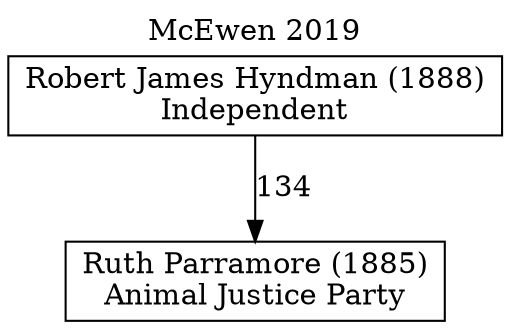 // House preference flow
digraph "Ruth Parramore (1885)_McEwen_2019" {
	graph [label="McEwen 2019" labelloc=t mclimit=10]
	node [shape=box]
	"Ruth Parramore (1885)" [label="Ruth Parramore (1885)
Animal Justice Party"]
	"Robert James Hyndman (1888)" [label="Robert James Hyndman (1888)
Independent"]
	"Robert James Hyndman (1888)" -> "Ruth Parramore (1885)" [label=134]
}
